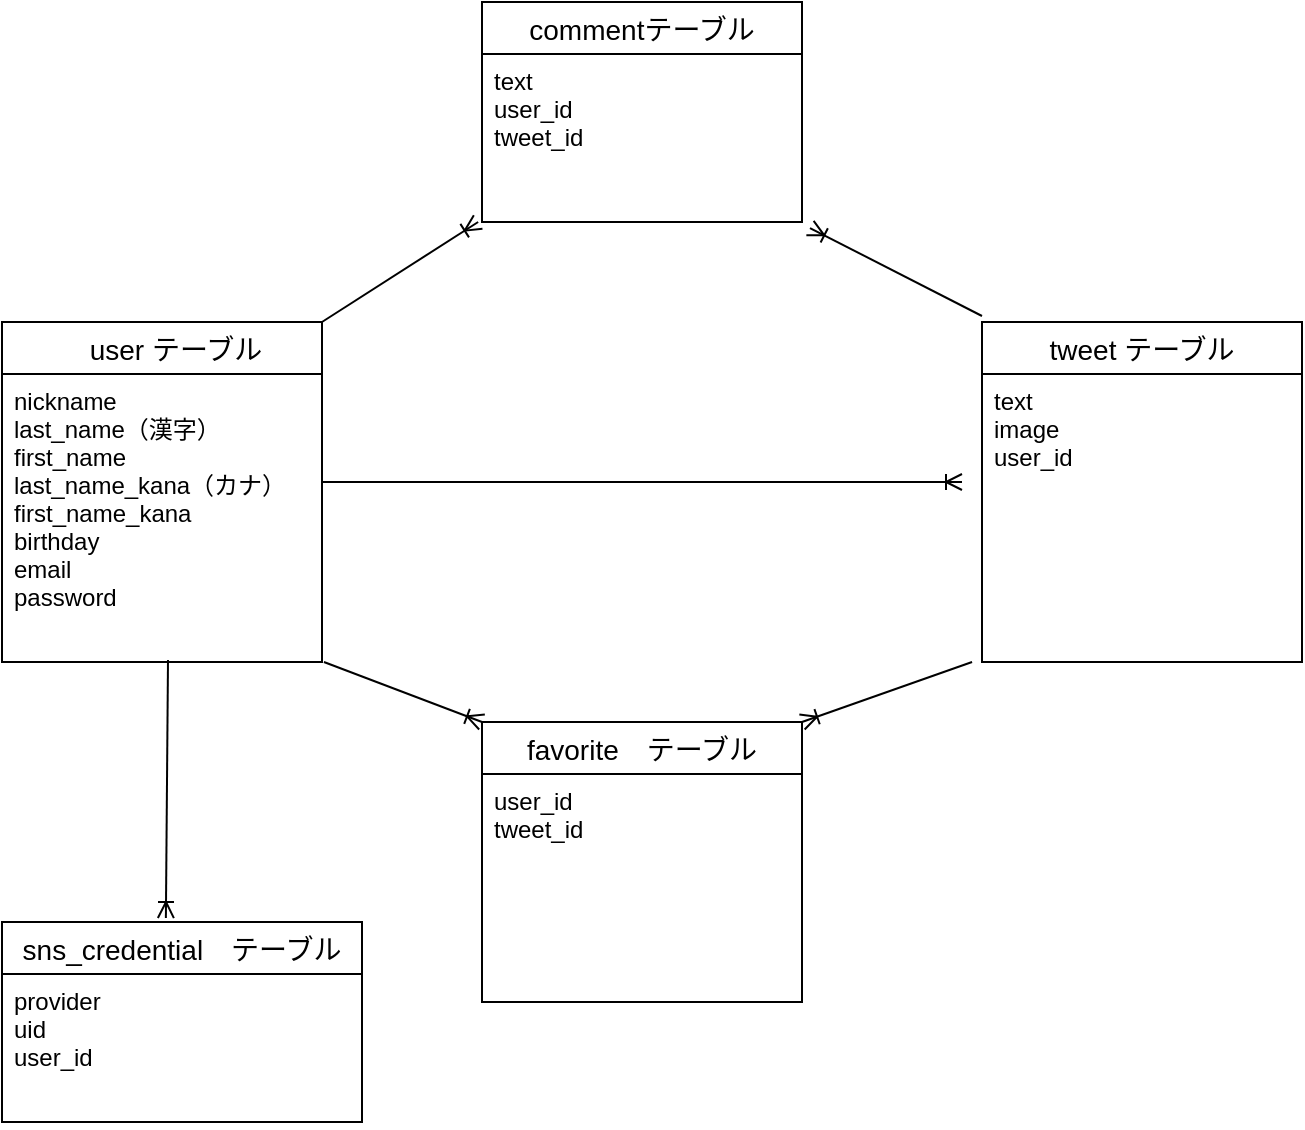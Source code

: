 <mxfile version="13.10.0" type="embed">
    <diagram id="DUSKsjZfDYaAeWGIa2BM" name="Page-1">
        <mxGraphModel dx="919" dy="596" grid="1" gridSize="10" guides="1" tooltips="1" connect="1" arrows="1" fold="1" page="1" pageScale="1" pageWidth="827" pageHeight="1169" math="0" shadow="0">
            <root>
                <mxCell id="0"/>
                <mxCell id="1" parent="0"/>
                <mxCell id="2" value="　user テーブル" style="swimlane;fontStyle=0;childLayout=stackLayout;horizontal=1;startSize=26;horizontalStack=0;resizeParent=1;resizeParentMax=0;resizeLast=0;collapsible=1;marginBottom=0;align=center;fontSize=14;" parent="1" vertex="1">
                    <mxGeometry x="40" y="200" width="160" height="170" as="geometry"/>
                </mxCell>
                <mxCell id="3" value="nickname&#10;last_name（漢字）&#10;first_name&#10;last_name_kana（カナ）&#10;first_name_kana&#10;birthday&#10;email&#10;password" style="text;strokeColor=none;fillColor=none;spacingLeft=4;spacingRight=4;overflow=hidden;rotatable=0;points=[[0,0.5],[1,0.5]];portConstraint=eastwest;fontSize=12;" parent="2" vertex="1">
                    <mxGeometry y="26" width="160" height="144" as="geometry"/>
                </mxCell>
                <mxCell id="6" value="tweet テーブル" style="swimlane;fontStyle=0;childLayout=stackLayout;horizontal=1;startSize=26;horizontalStack=0;resizeParent=1;resizeParentMax=0;resizeLast=0;collapsible=1;marginBottom=0;align=center;fontSize=14;" parent="1" vertex="1">
                    <mxGeometry x="530" y="200" width="160" height="170" as="geometry"/>
                </mxCell>
                <mxCell id="7" value="text&#10;image&#10;user_id" style="text;strokeColor=none;fillColor=none;spacingLeft=4;spacingRight=4;overflow=hidden;rotatable=0;points=[[0,0.5],[1,0.5]];portConstraint=eastwest;fontSize=12;" parent="6" vertex="1">
                    <mxGeometry y="26" width="160" height="144" as="geometry"/>
                </mxCell>
                <mxCell id="14" value="favorite　テーブル" style="swimlane;fontStyle=0;childLayout=stackLayout;horizontal=1;startSize=26;horizontalStack=0;resizeParent=1;resizeParentMax=0;resizeLast=0;collapsible=1;marginBottom=0;align=center;fontSize=14;" parent="1" vertex="1">
                    <mxGeometry x="280" y="400" width="160" height="140" as="geometry"/>
                </mxCell>
                <mxCell id="15" value="user_id&#10;tweet_id" style="text;strokeColor=none;fillColor=none;spacingLeft=4;spacingRight=4;overflow=hidden;rotatable=0;points=[[0,0.5],[1,0.5]];portConstraint=eastwest;fontSize=12;" parent="14" vertex="1">
                    <mxGeometry y="26" width="160" height="114" as="geometry"/>
                </mxCell>
                <mxCell id="23" value="" style="edgeStyle=entityRelationEdgeStyle;fontSize=12;html=1;endArrow=ERoneToMany;" parent="1" edge="1">
                    <mxGeometry width="100" height="100" relative="1" as="geometry">
                        <mxPoint x="200" y="280" as="sourcePoint"/>
                        <mxPoint x="520" y="280" as="targetPoint"/>
                    </mxGeometry>
                </mxCell>
                <mxCell id="24" value="commentテーブル" style="swimlane;fontStyle=0;childLayout=stackLayout;horizontal=1;startSize=26;horizontalStack=0;resizeParent=1;resizeParentMax=0;resizeLast=0;collapsible=1;marginBottom=0;align=center;fontSize=14;" parent="1" vertex="1">
                    <mxGeometry x="280" y="40" width="160" height="110" as="geometry"/>
                </mxCell>
                <mxCell id="25" value="text&#10;user_id&#10;tweet_id" style="text;strokeColor=none;fillColor=none;spacingLeft=4;spacingRight=4;overflow=hidden;rotatable=0;points=[[0,0.5],[1,0.5]];portConstraint=eastwest;fontSize=12;" parent="24" vertex="1">
                    <mxGeometry y="26" width="160" height="84" as="geometry"/>
                </mxCell>
                <mxCell id="33" value="" style="fontSize=12;html=1;endArrow=ERoneToMany;entryX=0.383;entryY=0;entryDx=0;entryDy=0;entryPerimeter=0;" parent="1" edge="1">
                    <mxGeometry width="100" height="100" relative="1" as="geometry">
                        <mxPoint x="123" y="369" as="sourcePoint"/>
                        <mxPoint x="121.94" y="498" as="targetPoint"/>
                    </mxGeometry>
                </mxCell>
                <mxCell id="34" value="" style="fontSize=12;html=1;endArrow=ERoneToMany;entryX=1.025;entryY=1.036;entryDx=0;entryDy=0;entryPerimeter=0;" parent="1" target="25" edge="1">
                    <mxGeometry width="100" height="100" relative="1" as="geometry">
                        <mxPoint x="530" y="197" as="sourcePoint"/>
                        <mxPoint x="510" y="249" as="targetPoint"/>
                    </mxGeometry>
                </mxCell>
                <mxCell id="35" value="" style="fontSize=12;html=1;endArrow=ERoneToMany;exitX=1;exitY=0;exitDx=0;exitDy=0;entryX=-0.012;entryY=1;entryDx=0;entryDy=0;entryPerimeter=0;" parent="1" source="2" target="25" edge="1">
                    <mxGeometry width="100" height="100" relative="1" as="geometry">
                        <mxPoint x="143" y="389" as="sourcePoint"/>
                        <mxPoint x="143" y="578" as="targetPoint"/>
                        <Array as="points"/>
                    </mxGeometry>
                </mxCell>
                <mxCell id="49" value="sns_credential　テーブル" style="swimlane;fontStyle=0;childLayout=stackLayout;horizontal=1;startSize=26;horizontalStack=0;resizeParent=1;resizeParentMax=0;resizeLast=0;collapsible=1;marginBottom=0;align=center;fontSize=14;" vertex="1" parent="1">
                    <mxGeometry x="40" y="500" width="180" height="100" as="geometry"/>
                </mxCell>
                <mxCell id="50" value="provider&#10;uid&#10;user_id" style="text;strokeColor=none;fillColor=none;spacingLeft=4;spacingRight=4;overflow=hidden;rotatable=0;points=[[0,0.5],[1,0.5]];portConstraint=eastwest;fontSize=12;" vertex="1" parent="49">
                    <mxGeometry y="26" width="180" height="74" as="geometry"/>
                </mxCell>
                <mxCell id="53" value="" style="fontSize=12;html=1;endArrow=ERoneToMany;exitX=1.006;exitY=1;exitDx=0;exitDy=0;exitPerimeter=0;entryX=0;entryY=0;entryDx=0;entryDy=0;" edge="1" parent="1" source="3" target="14">
                    <mxGeometry width="100" height="100" relative="1" as="geometry">
                        <mxPoint x="213.04" y="334.064" as="sourcePoint"/>
                        <mxPoint x="290" y="410" as="targetPoint"/>
                    </mxGeometry>
                </mxCell>
                <mxCell id="54" value="" style="fontSize=12;html=1;endArrow=ERoneToMany;entryX=1;entryY=0;entryDx=0;entryDy=0;exitX=-0.031;exitY=1;exitDx=0;exitDy=0;exitPerimeter=0;" edge="1" parent="1" source="7" target="14">
                    <mxGeometry width="100" height="100" relative="1" as="geometry">
                        <mxPoint x="471.06" y="350" as="sourcePoint"/>
                        <mxPoint x="470.0" y="479" as="targetPoint"/>
                    </mxGeometry>
                </mxCell>
            </root>
        </mxGraphModel>
    </diagram>
</mxfile>